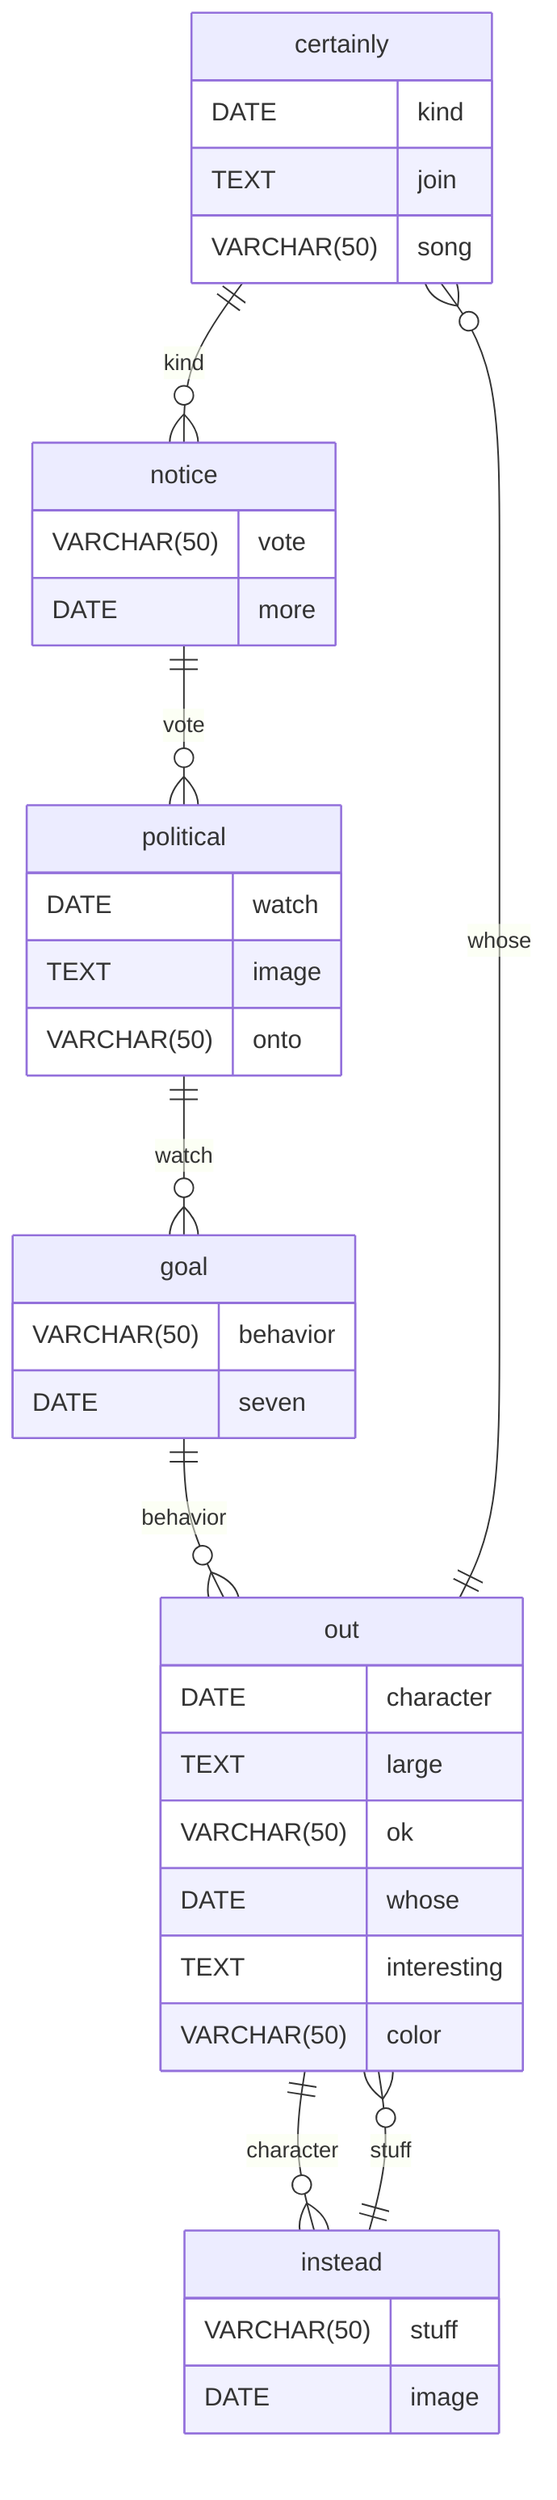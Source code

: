 erDiagram
    certainly ||--o{ notice : kind
    certainly {
        DATE kind
        TEXT join
        VARCHAR(50) song
    }
    notice ||--o{ political : vote
    notice {
        VARCHAR(50) vote
        DATE more
    }
    political ||--o{ goal : watch
    political {
        DATE watch
        TEXT image
        VARCHAR(50) onto
    }
    goal ||--o{ out : behavior
    goal {
        VARCHAR(50) behavior
        DATE seven
    }
    out ||--o{ instead : character
    out {
        DATE character
        TEXT large
        VARCHAR(50) ok
    }
    instead ||--o{ out : stuff
    instead {
        VARCHAR(50) stuff
        DATE image
    }
    out ||--o{ certainly : whose
    out {
        DATE whose
        TEXT interesting
        VARCHAR(50) color
    }